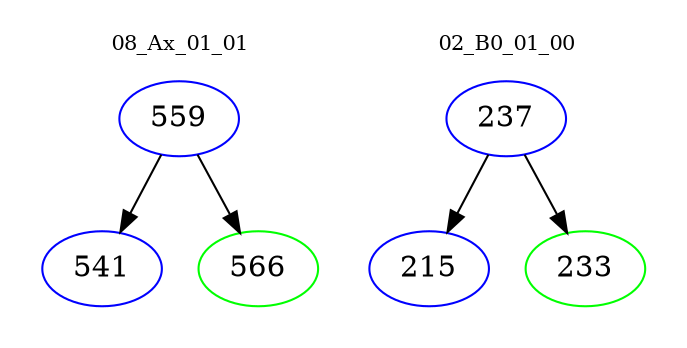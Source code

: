 digraph{
subgraph cluster_0 {
color = white
label = "08_Ax_01_01";
fontsize=10;
T0_559 [label="559", color="blue"]
T0_559 -> T0_541 [color="black"]
T0_541 [label="541", color="blue"]
T0_559 -> T0_566 [color="black"]
T0_566 [label="566", color="green"]
}
subgraph cluster_1 {
color = white
label = "02_B0_01_00";
fontsize=10;
T1_237 [label="237", color="blue"]
T1_237 -> T1_215 [color="black"]
T1_215 [label="215", color="blue"]
T1_237 -> T1_233 [color="black"]
T1_233 [label="233", color="green"]
}
}

